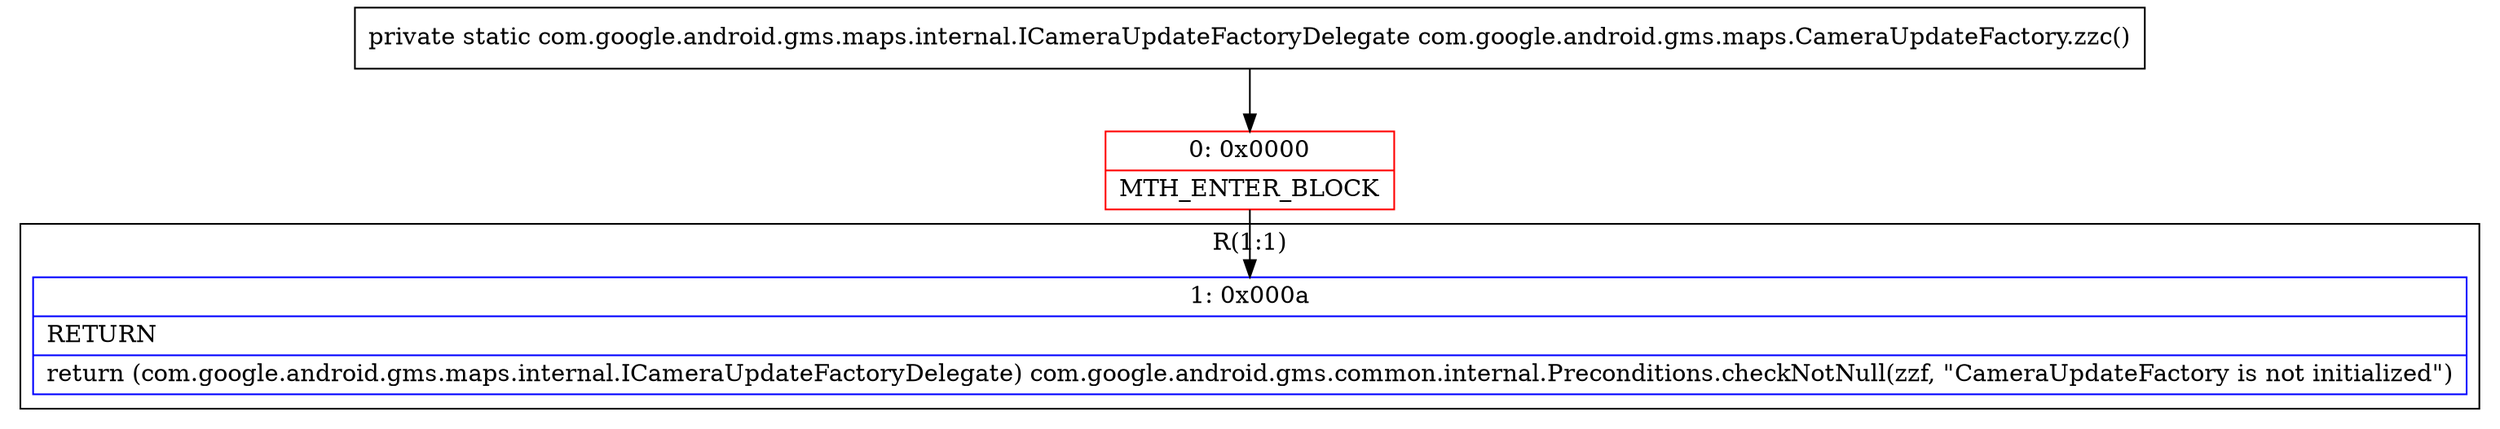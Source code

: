 digraph "CFG forcom.google.android.gms.maps.CameraUpdateFactory.zzc()Lcom\/google\/android\/gms\/maps\/internal\/ICameraUpdateFactoryDelegate;" {
subgraph cluster_Region_1520398128 {
label = "R(1:1)";
node [shape=record,color=blue];
Node_1 [shape=record,label="{1\:\ 0x000a|RETURN\l|return (com.google.android.gms.maps.internal.ICameraUpdateFactoryDelegate) com.google.android.gms.common.internal.Preconditions.checkNotNull(zzf, \"CameraUpdateFactory is not initialized\")\l}"];
}
Node_0 [shape=record,color=red,label="{0\:\ 0x0000|MTH_ENTER_BLOCK\l}"];
MethodNode[shape=record,label="{private static com.google.android.gms.maps.internal.ICameraUpdateFactoryDelegate com.google.android.gms.maps.CameraUpdateFactory.zzc() }"];
MethodNode -> Node_0;
Node_0 -> Node_1;
}


